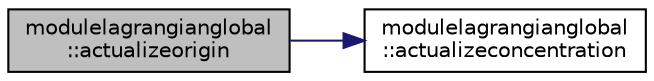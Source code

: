 digraph "modulelagrangianglobal::actualizeorigin"
{
 // LATEX_PDF_SIZE
  edge [fontname="Helvetica",fontsize="10",labelfontname="Helvetica",labelfontsize="10"];
  node [fontname="Helvetica",fontsize="10",shape=record];
  rankdir="LR";
  Node1 [label="modulelagrangianglobal\l::actualizeorigin",height=0.2,width=0.4,color="black", fillcolor="grey75", style="filled", fontcolor="black",tooltip=" "];
  Node1 -> Node2 [color="midnightblue",fontsize="10",style="solid"];
  Node2 [label="modulelagrangianglobal\l::actualizeconcentration",height=0.2,width=0.4,color="black", fillcolor="white", style="filled",URL="$namespacemodulelagrangianglobal.html#a9011e7719eb353ee72ecbd6bce3e7ac1",tooltip=" "];
}
